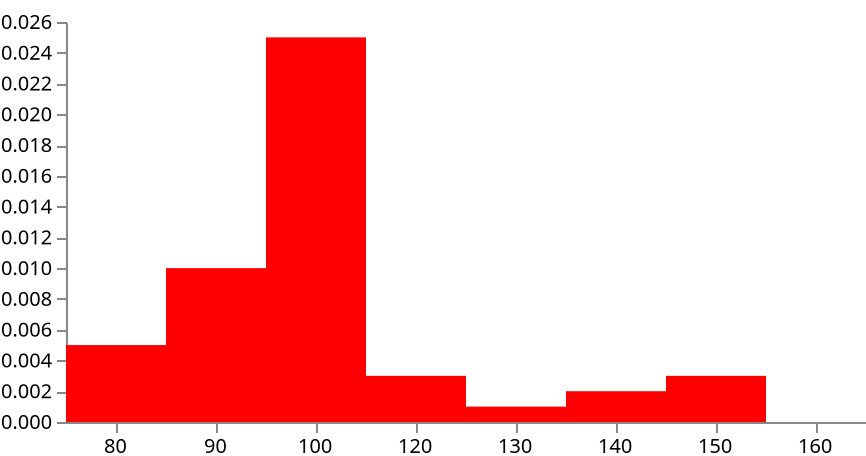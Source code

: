 {
  "$schema": "https://vega.github.io/schema/vega/v5.json",
  "width": 400,
  "height": 200,
  "padding": 0,
  "data": [
    {
      "name": "table",
      "values": [
        {"PTS": "80", "denisty": 0.005},
        {"PTS": "90", "denisty": 0.01},
        {"PTS": "100", "denisty": 0.025},
        {"PTS": "120", "denisty": 0.003},
        {"PTS": "130", "denisty": 0.001},
        {"PTS": "140", "denisty": 0.002},
        {"PTS": "150", "denisty": 0.003},
        {"PTS": "160", "denisty": 0}
      ]
    }
  ],
  "signals": [
    {
      "name": "tooltip",
      "value": {},
      "on": [
        {"events": "rect:mouseover", "update": "datum"},
        {"events": "rect:mouseout", "update": "{}"}
      ]
    }
  ],
  "scales": [
    {
      "name": "xscale",
      "type": "band",
      "domain": {"data": "table", "field": "PTS"},
      "range": "width",
      "padding": 0,
      "round": true
    },
    {
      "name": "yscale",
      "domain": {"data": "table", "field": "denisty"},
      "nice": true,
      "range": "height"
    }
  ],
  "axes": [
    {"orient": "bottom", "scale": "xscale"},
    {"orient": "left", "scale": "yscale"}
  ],
  "marks": [
    {
      "type": "rect",
      "from": {"data": "table"},
      "encode": {
        "enter": {
          "x": {"scale": "xscale", "field": "PTS"},
          "width": {"scale": "xscale", "band": 1},
          "y": {"scale": "yscale", "field": "denisty"},
          "y2": {"scale": "yscale", "value": 0}
        },
        "update": {"fill": {"value": "red"}},
        "hover": {"fill": {"value": "red"}}
      }
    },
    {
      "type": "text",
      "encode": {
        "enter": {
          "align": {"value": "center"},
          "baseline": {"value": "bottom"},
          "fill": {"value": "#333"}
        },
        "update": {
          "x": {"scale": "xscale", "signal": "tooltip.PTS", "band": 0.5},
          "y": {"scale": "yscale", "signal": "tooltip.denisty", "offset": -2},
          "text": {"signal": "tooltip.denisty"},
          "fillOpacity": [
            {"test": "isNaN(tooltip.denisty)", "value": 0},
            {"value": 1}
          ]
        }
      }
    }
  ],
  "config": {}
}